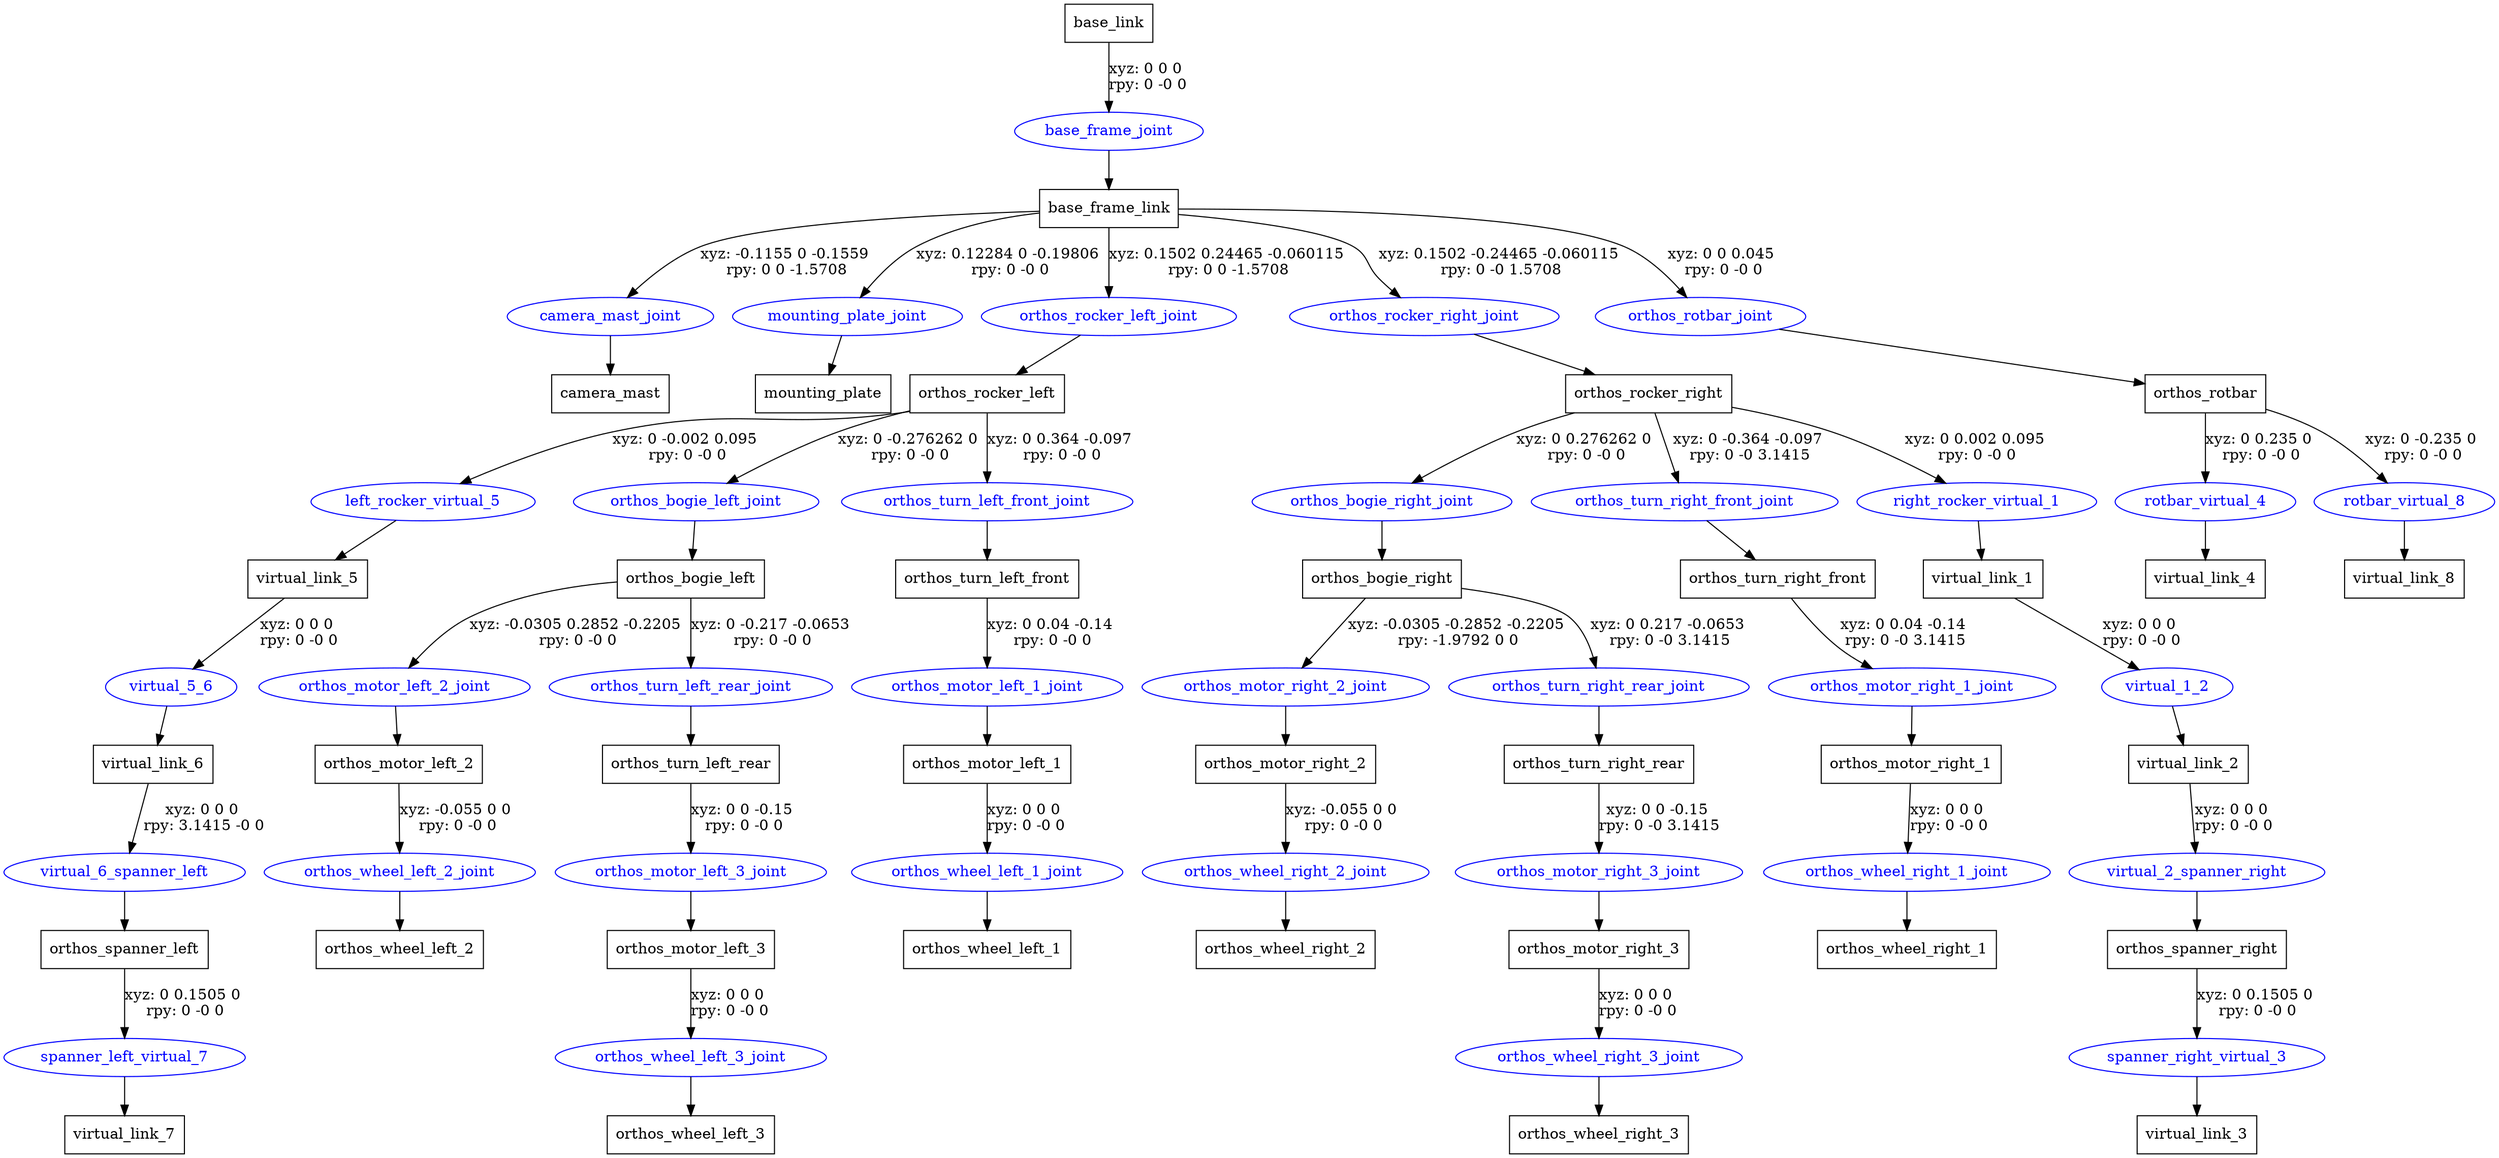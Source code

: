digraph G {
node [shape=box];
"base_link" [label="base_link"];
"base_frame_link" [label="base_frame_link"];
"camera_mast" [label="camera_mast"];
"mounting_plate" [label="mounting_plate"];
"orthos_rocker_left" [label="orthos_rocker_left"];
"virtual_link_5" [label="virtual_link_5"];
"virtual_link_6" [label="virtual_link_6"];
"orthos_spanner_left" [label="orthos_spanner_left"];
"virtual_link_7" [label="virtual_link_7"];
"orthos_bogie_left" [label="orthos_bogie_left"];
"orthos_motor_left_2" [label="orthos_motor_left_2"];
"orthos_wheel_left_2" [label="orthos_wheel_left_2"];
"orthos_turn_left_rear" [label="orthos_turn_left_rear"];
"orthos_motor_left_3" [label="orthos_motor_left_3"];
"orthos_wheel_left_3" [label="orthos_wheel_left_3"];
"orthos_turn_left_front" [label="orthos_turn_left_front"];
"orthos_motor_left_1" [label="orthos_motor_left_1"];
"orthos_wheel_left_1" [label="orthos_wheel_left_1"];
"orthos_rocker_right" [label="orthos_rocker_right"];
"orthos_bogie_right" [label="orthos_bogie_right"];
"orthos_motor_right_2" [label="orthos_motor_right_2"];
"orthos_wheel_right_2" [label="orthos_wheel_right_2"];
"orthos_turn_right_rear" [label="orthos_turn_right_rear"];
"orthos_motor_right_3" [label="orthos_motor_right_3"];
"orthos_wheel_right_3" [label="orthos_wheel_right_3"];
"orthos_turn_right_front" [label="orthos_turn_right_front"];
"orthos_motor_right_1" [label="orthos_motor_right_1"];
"orthos_wheel_right_1" [label="orthos_wheel_right_1"];
"virtual_link_1" [label="virtual_link_1"];
"virtual_link_2" [label="virtual_link_2"];
"orthos_spanner_right" [label="orthos_spanner_right"];
"virtual_link_3" [label="virtual_link_3"];
"orthos_rotbar" [label="orthos_rotbar"];
"virtual_link_4" [label="virtual_link_4"];
"virtual_link_8" [label="virtual_link_8"];
node [shape=ellipse, color=blue, fontcolor=blue];
"base_link" -> "base_frame_joint" [label="xyz: 0 0 0 \nrpy: 0 -0 0"]
"base_frame_joint" -> "base_frame_link"
"base_frame_link" -> "camera_mast_joint" [label="xyz: -0.1155 0 -0.1559 \nrpy: 0 0 -1.5708"]
"camera_mast_joint" -> "camera_mast"
"base_frame_link" -> "mounting_plate_joint" [label="xyz: 0.12284 0 -0.19806 \nrpy: 0 -0 0"]
"mounting_plate_joint" -> "mounting_plate"
"base_frame_link" -> "orthos_rocker_left_joint" [label="xyz: 0.1502 0.24465 -0.060115 \nrpy: 0 0 -1.5708"]
"orthos_rocker_left_joint" -> "orthos_rocker_left"
"orthos_rocker_left" -> "left_rocker_virtual_5" [label="xyz: 0 -0.002 0.095 \nrpy: 0 -0 0"]
"left_rocker_virtual_5" -> "virtual_link_5"
"virtual_link_5" -> "virtual_5_6" [label="xyz: 0 0 0 \nrpy: 0 -0 0"]
"virtual_5_6" -> "virtual_link_6"
"virtual_link_6" -> "virtual_6_spanner_left" [label="xyz: 0 0 0 \nrpy: 3.1415 -0 0"]
"virtual_6_spanner_left" -> "orthos_spanner_left"
"orthos_spanner_left" -> "spanner_left_virtual_7" [label="xyz: 0 0.1505 0 \nrpy: 0 -0 0"]
"spanner_left_virtual_7" -> "virtual_link_7"
"orthos_rocker_left" -> "orthos_bogie_left_joint" [label="xyz: 0 -0.276262 0 \nrpy: 0 -0 0"]
"orthos_bogie_left_joint" -> "orthos_bogie_left"
"orthos_bogie_left" -> "orthos_motor_left_2_joint" [label="xyz: -0.0305 0.2852 -0.2205 \nrpy: 0 -0 0"]
"orthos_motor_left_2_joint" -> "orthos_motor_left_2"
"orthos_motor_left_2" -> "orthos_wheel_left_2_joint" [label="xyz: -0.055 0 0 \nrpy: 0 -0 0"]
"orthos_wheel_left_2_joint" -> "orthos_wheel_left_2"
"orthos_bogie_left" -> "orthos_turn_left_rear_joint" [label="xyz: 0 -0.217 -0.0653 \nrpy: 0 -0 0"]
"orthos_turn_left_rear_joint" -> "orthos_turn_left_rear"
"orthos_turn_left_rear" -> "orthos_motor_left_3_joint" [label="xyz: 0 0 -0.15 \nrpy: 0 -0 0"]
"orthos_motor_left_3_joint" -> "orthos_motor_left_3"
"orthos_motor_left_3" -> "orthos_wheel_left_3_joint" [label="xyz: 0 0 0 \nrpy: 0 -0 0"]
"orthos_wheel_left_3_joint" -> "orthos_wheel_left_3"
"orthos_rocker_left" -> "orthos_turn_left_front_joint" [label="xyz: 0 0.364 -0.097 \nrpy: 0 -0 0"]
"orthos_turn_left_front_joint" -> "orthos_turn_left_front"
"orthos_turn_left_front" -> "orthos_motor_left_1_joint" [label="xyz: 0 0.04 -0.14 \nrpy: 0 -0 0"]
"orthos_motor_left_1_joint" -> "orthos_motor_left_1"
"orthos_motor_left_1" -> "orthos_wheel_left_1_joint" [label="xyz: 0 0 0 \nrpy: 0 -0 0"]
"orthos_wheel_left_1_joint" -> "orthos_wheel_left_1"
"base_frame_link" -> "orthos_rocker_right_joint" [label="xyz: 0.1502 -0.24465 -0.060115 \nrpy: 0 -0 1.5708"]
"orthos_rocker_right_joint" -> "orthos_rocker_right"
"orthos_rocker_right" -> "orthos_bogie_right_joint" [label="xyz: 0 0.276262 0 \nrpy: 0 -0 0"]
"orthos_bogie_right_joint" -> "orthos_bogie_right"
"orthos_bogie_right" -> "orthos_motor_right_2_joint" [label="xyz: -0.0305 -0.2852 -0.2205 \nrpy: -1.9792 0 0"]
"orthos_motor_right_2_joint" -> "orthos_motor_right_2"
"orthos_motor_right_2" -> "orthos_wheel_right_2_joint" [label="xyz: -0.055 0 0 \nrpy: 0 -0 0"]
"orthos_wheel_right_2_joint" -> "orthos_wheel_right_2"
"orthos_bogie_right" -> "orthos_turn_right_rear_joint" [label="xyz: 0 0.217 -0.0653 \nrpy: 0 -0 3.1415"]
"orthos_turn_right_rear_joint" -> "orthos_turn_right_rear"
"orthos_turn_right_rear" -> "orthos_motor_right_3_joint" [label="xyz: 0 0 -0.15 \nrpy: 0 -0 3.1415"]
"orthos_motor_right_3_joint" -> "orthos_motor_right_3"
"orthos_motor_right_3" -> "orthos_wheel_right_3_joint" [label="xyz: 0 0 0 \nrpy: 0 -0 0"]
"orthos_wheel_right_3_joint" -> "orthos_wheel_right_3"
"orthos_rocker_right" -> "orthos_turn_right_front_joint" [label="xyz: 0 -0.364 -0.097 \nrpy: 0 -0 3.1415"]
"orthos_turn_right_front_joint" -> "orthos_turn_right_front"
"orthos_turn_right_front" -> "orthos_motor_right_1_joint" [label="xyz: 0 0.04 -0.14 \nrpy: 0 -0 3.1415"]
"orthos_motor_right_1_joint" -> "orthos_motor_right_1"
"orthos_motor_right_1" -> "orthos_wheel_right_1_joint" [label="xyz: 0 0 0 \nrpy: 0 -0 0"]
"orthos_wheel_right_1_joint" -> "orthos_wheel_right_1"
"orthos_rocker_right" -> "right_rocker_virtual_1" [label="xyz: 0 0.002 0.095 \nrpy: 0 -0 0"]
"right_rocker_virtual_1" -> "virtual_link_1"
"virtual_link_1" -> "virtual_1_2" [label="xyz: 0 0 0 \nrpy: 0 -0 0"]
"virtual_1_2" -> "virtual_link_2"
"virtual_link_2" -> "virtual_2_spanner_right" [label="xyz: 0 0 0 \nrpy: 0 -0 0"]
"virtual_2_spanner_right" -> "orthos_spanner_right"
"orthos_spanner_right" -> "spanner_right_virtual_3" [label="xyz: 0 0.1505 0 \nrpy: 0 -0 0"]
"spanner_right_virtual_3" -> "virtual_link_3"
"base_frame_link" -> "orthos_rotbar_joint" [label="xyz: 0 0 0.045 \nrpy: 0 -0 0"]
"orthos_rotbar_joint" -> "orthos_rotbar"
"orthos_rotbar" -> "rotbar_virtual_4" [label="xyz: 0 0.235 0 \nrpy: 0 -0 0"]
"rotbar_virtual_4" -> "virtual_link_4"
"orthos_rotbar" -> "rotbar_virtual_8" [label="xyz: 0 -0.235 0 \nrpy: 0 -0 0"]
"rotbar_virtual_8" -> "virtual_link_8"
}
